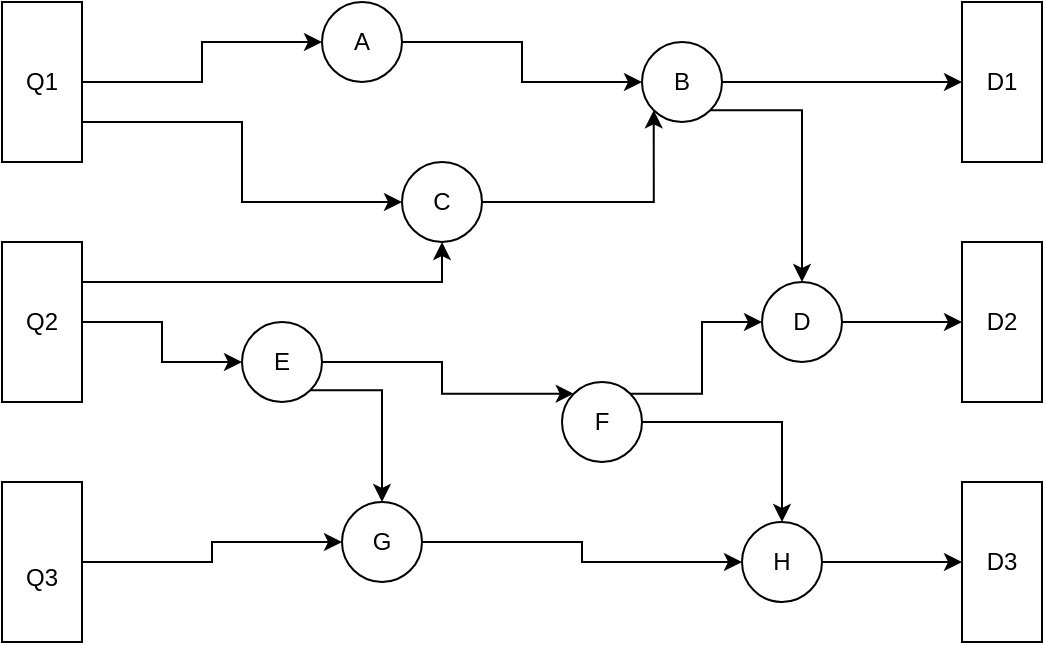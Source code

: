<mxfile version="13.6.2" type="device" pages="2"><diagram id="TJ7foqWNMStCTBdQZStL" name="Simple Design Graph"><mxGraphModel dx="922" dy="817" grid="1" gridSize="10" guides="1" tooltips="1" connect="1" arrows="1" fold="1" page="1" pageScale="1" pageWidth="850" pageHeight="1100" math="0" shadow="0"><root><mxCell id="0"/><mxCell id="1" parent="0"/><mxCell id="7-dQaFoPZdNVvN8zHN1f-19" style="edgeStyle=orthogonalEdgeStyle;rounded=0;orthogonalLoop=1;jettySize=auto;html=1;exitX=1;exitY=0.5;exitDx=0;exitDy=0;entryX=0;entryY=0.5;entryDx=0;entryDy=0;" edge="1" parent="1" source="7-dQaFoPZdNVvN8zHN1f-2" target="7-dQaFoPZdNVvN8zHN1f-6"><mxGeometry relative="1" as="geometry"/></mxCell><mxCell id="7-dQaFoPZdNVvN8zHN1f-20" style="edgeStyle=orthogonalEdgeStyle;rounded=0;orthogonalLoop=1;jettySize=auto;html=1;exitX=1;exitY=0.75;exitDx=0;exitDy=0;entryX=0;entryY=0.5;entryDx=0;entryDy=0;" edge="1" parent="1" source="7-dQaFoPZdNVvN8zHN1f-2" target="7-dQaFoPZdNVvN8zHN1f-7"><mxGeometry relative="1" as="geometry"/></mxCell><mxCell id="7-dQaFoPZdNVvN8zHN1f-2" value="Q1" style="rounded=0;whiteSpace=wrap;html=1;" vertex="1" parent="1"><mxGeometry x="80" y="160" width="40" height="80" as="geometry"/></mxCell><mxCell id="7-dQaFoPZdNVvN8zHN1f-3" value="D1" style="rounded=0;whiteSpace=wrap;html=1;" vertex="1" parent="1"><mxGeometry x="560" y="160" width="40" height="80" as="geometry"/></mxCell><mxCell id="7-dQaFoPZdNVvN8zHN1f-22" style="edgeStyle=orthogonalEdgeStyle;rounded=0;orthogonalLoop=1;jettySize=auto;html=1;exitX=1;exitY=0.25;exitDx=0;exitDy=0;entryX=0.5;entryY=1;entryDx=0;entryDy=0;" edge="1" parent="1" source="7-dQaFoPZdNVvN8zHN1f-4" target="7-dQaFoPZdNVvN8zHN1f-7"><mxGeometry relative="1" as="geometry"/></mxCell><mxCell id="7-dQaFoPZdNVvN8zHN1f-26" style="edgeStyle=orthogonalEdgeStyle;rounded=0;orthogonalLoop=1;jettySize=auto;html=1;exitX=1;exitY=0.5;exitDx=0;exitDy=0;entryX=0;entryY=0.5;entryDx=0;entryDy=0;" edge="1" parent="1" source="7-dQaFoPZdNVvN8zHN1f-4" target="7-dQaFoPZdNVvN8zHN1f-8"><mxGeometry relative="1" as="geometry"/></mxCell><mxCell id="7-dQaFoPZdNVvN8zHN1f-4" value="Q2" style="rounded=0;whiteSpace=wrap;html=1;" vertex="1" parent="1"><mxGeometry x="80" y="280" width="40" height="80" as="geometry"/></mxCell><mxCell id="7-dQaFoPZdNVvN8zHN1f-31" style="edgeStyle=orthogonalEdgeStyle;rounded=0;orthogonalLoop=1;jettySize=auto;html=1;exitX=1;exitY=0.5;exitDx=0;exitDy=0;entryX=0;entryY=0.5;entryDx=0;entryDy=0;" edge="1" parent="1" source="7-dQaFoPZdNVvN8zHN1f-5" target="7-dQaFoPZdNVvN8zHN1f-12"><mxGeometry relative="1" as="geometry"/></mxCell><mxCell id="7-dQaFoPZdNVvN8zHN1f-5" value="&lt;br&gt;Q3" style="rounded=0;whiteSpace=wrap;html=1;" vertex="1" parent="1"><mxGeometry x="80" y="400" width="40" height="80" as="geometry"/></mxCell><mxCell id="7-dQaFoPZdNVvN8zHN1f-24" style="edgeStyle=orthogonalEdgeStyle;rounded=0;orthogonalLoop=1;jettySize=auto;html=1;exitX=1;exitY=0.5;exitDx=0;exitDy=0;entryX=0;entryY=0.5;entryDx=0;entryDy=0;" edge="1" parent="1" source="7-dQaFoPZdNVvN8zHN1f-6" target="7-dQaFoPZdNVvN8zHN1f-9"><mxGeometry relative="1" as="geometry"/></mxCell><mxCell id="7-dQaFoPZdNVvN8zHN1f-6" value="A" style="ellipse;whiteSpace=wrap;html=1;aspect=fixed;" vertex="1" parent="1"><mxGeometry x="240" y="160" width="40" height="40" as="geometry"/></mxCell><mxCell id="7-dQaFoPZdNVvN8zHN1f-23" style="edgeStyle=orthogonalEdgeStyle;rounded=0;orthogonalLoop=1;jettySize=auto;html=1;exitX=1;exitY=0.5;exitDx=0;exitDy=0;entryX=0;entryY=1;entryDx=0;entryDy=0;" edge="1" parent="1" source="7-dQaFoPZdNVvN8zHN1f-7" target="7-dQaFoPZdNVvN8zHN1f-9"><mxGeometry relative="1" as="geometry"/></mxCell><mxCell id="7-dQaFoPZdNVvN8zHN1f-7" value="C" style="ellipse;whiteSpace=wrap;html=1;aspect=fixed;" vertex="1" parent="1"><mxGeometry x="280" y="240" width="40" height="40" as="geometry"/></mxCell><mxCell id="7-dQaFoPZdNVvN8zHN1f-28" style="edgeStyle=orthogonalEdgeStyle;rounded=0;orthogonalLoop=1;jettySize=auto;html=1;exitX=1;exitY=1;exitDx=0;exitDy=0;entryX=0.5;entryY=0;entryDx=0;entryDy=0;" edge="1" parent="1" source="7-dQaFoPZdNVvN8zHN1f-8" target="7-dQaFoPZdNVvN8zHN1f-12"><mxGeometry relative="1" as="geometry"/></mxCell><mxCell id="7-dQaFoPZdNVvN8zHN1f-29" style="edgeStyle=orthogonalEdgeStyle;rounded=0;orthogonalLoop=1;jettySize=auto;html=1;exitX=1;exitY=0.5;exitDx=0;exitDy=0;entryX=0;entryY=0;entryDx=0;entryDy=0;" edge="1" parent="1" source="7-dQaFoPZdNVvN8zHN1f-8" target="7-dQaFoPZdNVvN8zHN1f-13"><mxGeometry relative="1" as="geometry"/></mxCell><mxCell id="7-dQaFoPZdNVvN8zHN1f-8" value="E" style="ellipse;whiteSpace=wrap;html=1;aspect=fixed;" vertex="1" parent="1"><mxGeometry x="200" y="320" width="40" height="40" as="geometry"/></mxCell><mxCell id="7-dQaFoPZdNVvN8zHN1f-16" style="edgeStyle=orthogonalEdgeStyle;rounded=0;orthogonalLoop=1;jettySize=auto;html=1;exitX=1;exitY=0.5;exitDx=0;exitDy=0;entryX=0;entryY=0.5;entryDx=0;entryDy=0;" edge="1" parent="1" source="7-dQaFoPZdNVvN8zHN1f-9" target="7-dQaFoPZdNVvN8zHN1f-3"><mxGeometry relative="1" as="geometry"/></mxCell><mxCell id="7-dQaFoPZdNVvN8zHN1f-25" style="edgeStyle=orthogonalEdgeStyle;rounded=0;orthogonalLoop=1;jettySize=auto;html=1;exitX=1;exitY=1;exitDx=0;exitDy=0;entryX=0.5;entryY=0;entryDx=0;entryDy=0;" edge="1" parent="1" source="7-dQaFoPZdNVvN8zHN1f-9" target="7-dQaFoPZdNVvN8zHN1f-15"><mxGeometry relative="1" as="geometry"/></mxCell><mxCell id="7-dQaFoPZdNVvN8zHN1f-9" value="B" style="ellipse;whiteSpace=wrap;html=1;aspect=fixed;" vertex="1" parent="1"><mxGeometry x="400" y="180" width="40" height="40" as="geometry"/></mxCell><mxCell id="7-dQaFoPZdNVvN8zHN1f-10" value="D2" style="rounded=0;whiteSpace=wrap;html=1;" vertex="1" parent="1"><mxGeometry x="560" y="280" width="40" height="80" as="geometry"/></mxCell><mxCell id="7-dQaFoPZdNVvN8zHN1f-11" value="D3" style="rounded=0;whiteSpace=wrap;html=1;" vertex="1" parent="1"><mxGeometry x="560" y="400" width="40" height="80" as="geometry"/></mxCell><mxCell id="7-dQaFoPZdNVvN8zHN1f-32" style="edgeStyle=orthogonalEdgeStyle;rounded=0;orthogonalLoop=1;jettySize=auto;html=1;exitX=1;exitY=0.5;exitDx=0;exitDy=0;entryX=0;entryY=0.5;entryDx=0;entryDy=0;" edge="1" parent="1" source="7-dQaFoPZdNVvN8zHN1f-12" target="7-dQaFoPZdNVvN8zHN1f-14"><mxGeometry relative="1" as="geometry"/></mxCell><mxCell id="7-dQaFoPZdNVvN8zHN1f-12" value="G" style="ellipse;whiteSpace=wrap;html=1;aspect=fixed;" vertex="1" parent="1"><mxGeometry x="250" y="410" width="40" height="40" as="geometry"/></mxCell><mxCell id="7-dQaFoPZdNVvN8zHN1f-30" style="edgeStyle=orthogonalEdgeStyle;rounded=0;orthogonalLoop=1;jettySize=auto;html=1;exitX=1;exitY=0.5;exitDx=0;exitDy=0;entryX=0.5;entryY=0;entryDx=0;entryDy=0;" edge="1" parent="1" source="7-dQaFoPZdNVvN8zHN1f-13" target="7-dQaFoPZdNVvN8zHN1f-14"><mxGeometry relative="1" as="geometry"/></mxCell><mxCell id="7-dQaFoPZdNVvN8zHN1f-33" style="edgeStyle=orthogonalEdgeStyle;rounded=0;orthogonalLoop=1;jettySize=auto;html=1;exitX=1;exitY=0;exitDx=0;exitDy=0;entryX=0;entryY=0.5;entryDx=0;entryDy=0;" edge="1" parent="1" source="7-dQaFoPZdNVvN8zHN1f-13" target="7-dQaFoPZdNVvN8zHN1f-15"><mxGeometry relative="1" as="geometry"/></mxCell><mxCell id="7-dQaFoPZdNVvN8zHN1f-13" value="F" style="ellipse;whiteSpace=wrap;html=1;aspect=fixed;" vertex="1" parent="1"><mxGeometry x="360" y="350" width="40" height="40" as="geometry"/></mxCell><mxCell id="7-dQaFoPZdNVvN8zHN1f-18" style="edgeStyle=orthogonalEdgeStyle;rounded=0;orthogonalLoop=1;jettySize=auto;html=1;exitX=1;exitY=0.5;exitDx=0;exitDy=0;entryX=0;entryY=0.5;entryDx=0;entryDy=0;" edge="1" parent="1" source="7-dQaFoPZdNVvN8zHN1f-14" target="7-dQaFoPZdNVvN8zHN1f-11"><mxGeometry relative="1" as="geometry"/></mxCell><mxCell id="7-dQaFoPZdNVvN8zHN1f-14" value="H" style="ellipse;whiteSpace=wrap;html=1;aspect=fixed;" vertex="1" parent="1"><mxGeometry x="450" y="420" width="40" height="40" as="geometry"/></mxCell><mxCell id="7-dQaFoPZdNVvN8zHN1f-17" style="edgeStyle=orthogonalEdgeStyle;rounded=0;orthogonalLoop=1;jettySize=auto;html=1;exitX=1;exitY=0.5;exitDx=0;exitDy=0;entryX=0;entryY=0.5;entryDx=0;entryDy=0;" edge="1" parent="1" source="7-dQaFoPZdNVvN8zHN1f-15" target="7-dQaFoPZdNVvN8zHN1f-10"><mxGeometry relative="1" as="geometry"/></mxCell><mxCell id="7-dQaFoPZdNVvN8zHN1f-15" value="D" style="ellipse;whiteSpace=wrap;html=1;aspect=fixed;" vertex="1" parent="1"><mxGeometry x="460" y="300" width="40" height="40" as="geometry"/></mxCell></root></mxGraphModel></diagram><diagram name="Topological Sort" id="ElSBNzRitXhwXJDlzFSK"><mxGraphModel dx="1106" dy="980" grid="1" gridSize="10" guides="1" tooltips="1" connect="1" arrows="1" fold="1" page="1" pageScale="1" pageWidth="850" pageHeight="1100" math="0" shadow="0"><root><mxCell id="jrfSSQJUK_C5ceEkA2Mr-0"/><mxCell id="jrfSSQJUK_C5ceEkA2Mr-1" parent="jrfSSQJUK_C5ceEkA2Mr-0"/><mxCell id="jrfSSQJUK_C5ceEkA2Mr-32" style="edgeStyle=orthogonalEdgeStyle;rounded=0;orthogonalLoop=1;jettySize=auto;html=1;exitX=0.5;exitY=1;exitDx=0;exitDy=0;entryX=0.5;entryY=1;entryDx=0;entryDy=0;" edge="1" parent="jrfSSQJUK_C5ceEkA2Mr-1" source="jrfSSQJUK_C5ceEkA2Mr-33" target="jrfSSQJUK_C5ceEkA2Mr-38"><mxGeometry relative="1" as="geometry"/></mxCell><mxCell id="jrfSSQJUK_C5ceEkA2Mr-33" value="A" style="ellipse;whiteSpace=wrap;html=1;aspect=fixed;" vertex="1" parent="jrfSSQJUK_C5ceEkA2Mr-1"><mxGeometry x="40" y="560" width="40" height="40" as="geometry"/></mxCell><mxCell id="jrfSSQJUK_C5ceEkA2Mr-34" style="edgeStyle=orthogonalEdgeStyle;rounded=0;orthogonalLoop=1;jettySize=auto;html=1;exitX=1;exitY=0.5;exitDx=0;exitDy=0;entryX=0;entryY=0.5;entryDx=0;entryDy=0;" edge="1" parent="jrfSSQJUK_C5ceEkA2Mr-1" source="jrfSSQJUK_C5ceEkA2Mr-35" target="jrfSSQJUK_C5ceEkA2Mr-38"><mxGeometry relative="1" as="geometry"/></mxCell><mxCell id="jrfSSQJUK_C5ceEkA2Mr-35" value="C" style="ellipse;whiteSpace=wrap;html=1;aspect=fixed;" vertex="1" parent="jrfSSQJUK_C5ceEkA2Mr-1"><mxGeometry x="100" y="560" width="40" height="40" as="geometry"/></mxCell><mxCell id="jrfSSQJUK_C5ceEkA2Mr-36" style="edgeStyle=orthogonalEdgeStyle;rounded=0;orthogonalLoop=1;jettySize=auto;html=1;exitX=0.5;exitY=0;exitDx=0;exitDy=0;entryX=0.5;entryY=0;entryDx=0;entryDy=0;" edge="1" parent="jrfSSQJUK_C5ceEkA2Mr-1" source="jrfSSQJUK_C5ceEkA2Mr-38" target="jrfSSQJUK_C5ceEkA2Mr-48"><mxGeometry relative="1" as="geometry"/></mxCell><mxCell id="jrfSSQJUK_C5ceEkA2Mr-37" style="edgeStyle=orthogonalEdgeStyle;rounded=0;orthogonalLoop=1;jettySize=auto;html=1;exitX=1;exitY=0.5;exitDx=0;exitDy=0;entryX=0;entryY=0.5;entryDx=0;entryDy=0;" edge="1" parent="jrfSSQJUK_C5ceEkA2Mr-1" source="jrfSSQJUK_C5ceEkA2Mr-38" target="jrfSSQJUK_C5ceEkA2Mr-51"><mxGeometry relative="1" as="geometry"/></mxCell><mxCell id="jrfSSQJUK_C5ceEkA2Mr-38" value="B" style="ellipse;whiteSpace=wrap;html=1;aspect=fixed;" vertex="1" parent="jrfSSQJUK_C5ceEkA2Mr-1"><mxGeometry x="160" y="560" width="40" height="40" as="geometry"/></mxCell><mxCell id="jrfSSQJUK_C5ceEkA2Mr-39" style="edgeStyle=orthogonalEdgeStyle;rounded=0;orthogonalLoop=1;jettySize=auto;html=1;exitX=1;exitY=0.5;exitDx=0;exitDy=0;entryX=0;entryY=0.5;entryDx=0;entryDy=0;" edge="1" parent="jrfSSQJUK_C5ceEkA2Mr-1" source="jrfSSQJUK_C5ceEkA2Mr-41" target="jrfSSQJUK_C5ceEkA2Mr-43"><mxGeometry relative="1" as="geometry"/></mxCell><mxCell id="jrfSSQJUK_C5ceEkA2Mr-40" style="edgeStyle=orthogonalEdgeStyle;rounded=0;orthogonalLoop=1;jettySize=auto;html=1;exitX=0.5;exitY=1;exitDx=0;exitDy=0;entryX=0.5;entryY=1;entryDx=0;entryDy=0;" edge="1" parent="jrfSSQJUK_C5ceEkA2Mr-1" source="jrfSSQJUK_C5ceEkA2Mr-41" target="jrfSSQJUK_C5ceEkA2Mr-46"><mxGeometry relative="1" as="geometry"/></mxCell><mxCell id="jrfSSQJUK_C5ceEkA2Mr-41" value="E" style="ellipse;whiteSpace=wrap;html=1;aspect=fixed;" vertex="1" parent="jrfSSQJUK_C5ceEkA2Mr-1"><mxGeometry x="280" y="560" width="40" height="40" as="geometry"/></mxCell><mxCell id="jrfSSQJUK_C5ceEkA2Mr-42" style="edgeStyle=orthogonalEdgeStyle;rounded=0;orthogonalLoop=1;jettySize=auto;html=1;exitX=0.5;exitY=1;exitDx=0;exitDy=0;entryX=0.5;entryY=1;entryDx=0;entryDy=0;" edge="1" parent="jrfSSQJUK_C5ceEkA2Mr-1" source="jrfSSQJUK_C5ceEkA2Mr-43" target="jrfSSQJUK_C5ceEkA2Mr-50"><mxGeometry relative="1" as="geometry"><Array as="points"><mxPoint x="360" y="640"/><mxPoint x="600" y="640"/></Array></mxGeometry></mxCell><mxCell id="jrfSSQJUK_C5ceEkA2Mr-43" value="G" style="ellipse;whiteSpace=wrap;html=1;aspect=fixed;" vertex="1" parent="jrfSSQJUK_C5ceEkA2Mr-1"><mxGeometry x="340" y="560" width="40" height="40" as="geometry"/></mxCell><mxCell id="jrfSSQJUK_C5ceEkA2Mr-44" style="edgeStyle=orthogonalEdgeStyle;rounded=0;orthogonalLoop=1;jettySize=auto;html=1;exitX=1;exitY=0.5;exitDx=0;exitDy=0;entryX=0;entryY=0.5;entryDx=0;entryDy=0;" edge="1" parent="jrfSSQJUK_C5ceEkA2Mr-1" source="jrfSSQJUK_C5ceEkA2Mr-46" target="jrfSSQJUK_C5ceEkA2Mr-48"><mxGeometry relative="1" as="geometry"/></mxCell><mxCell id="jrfSSQJUK_C5ceEkA2Mr-45" style="edgeStyle=orthogonalEdgeStyle;rounded=0;orthogonalLoop=1;jettySize=auto;html=1;exitX=0.5;exitY=0;exitDx=0;exitDy=0;entryX=0.5;entryY=0;entryDx=0;entryDy=0;" edge="1" parent="jrfSSQJUK_C5ceEkA2Mr-1" source="jrfSSQJUK_C5ceEkA2Mr-46" target="jrfSSQJUK_C5ceEkA2Mr-50"><mxGeometry relative="1" as="geometry"><Array as="points"><mxPoint x="420" y="520"/><mxPoint x="600" y="520"/></Array></mxGeometry></mxCell><mxCell id="jrfSSQJUK_C5ceEkA2Mr-46" value="F" style="ellipse;whiteSpace=wrap;html=1;aspect=fixed;" vertex="1" parent="jrfSSQJUK_C5ceEkA2Mr-1"><mxGeometry x="400" y="560" width="40" height="40" as="geometry"/></mxCell><mxCell id="jrfSSQJUK_C5ceEkA2Mr-47" style="edgeStyle=orthogonalEdgeStyle;rounded=0;orthogonalLoop=1;jettySize=auto;html=1;exitX=1;exitY=0.5;exitDx=0;exitDy=0;entryX=0;entryY=0.5;entryDx=0;entryDy=0;" edge="1" parent="jrfSSQJUK_C5ceEkA2Mr-1" source="jrfSSQJUK_C5ceEkA2Mr-48" target="jrfSSQJUK_C5ceEkA2Mr-52"><mxGeometry relative="1" as="geometry"/></mxCell><mxCell id="jrfSSQJUK_C5ceEkA2Mr-48" value="D" style="ellipse;whiteSpace=wrap;html=1;aspect=fixed;" vertex="1" parent="jrfSSQJUK_C5ceEkA2Mr-1"><mxGeometry x="460" y="560" width="40" height="40" as="geometry"/></mxCell><mxCell id="jrfSSQJUK_C5ceEkA2Mr-49" style="edgeStyle=orthogonalEdgeStyle;rounded=0;orthogonalLoop=1;jettySize=auto;html=1;exitX=1;exitY=0.5;exitDx=0;exitDy=0;entryX=0;entryY=0.5;entryDx=0;entryDy=0;" edge="1" parent="jrfSSQJUK_C5ceEkA2Mr-1" source="jrfSSQJUK_C5ceEkA2Mr-50" target="jrfSSQJUK_C5ceEkA2Mr-53"><mxGeometry relative="1" as="geometry"/></mxCell><mxCell id="jrfSSQJUK_C5ceEkA2Mr-50" value="H" style="ellipse;whiteSpace=wrap;html=1;aspect=fixed;" vertex="1" parent="jrfSSQJUK_C5ceEkA2Mr-1"><mxGeometry x="580" y="560" width="40" height="40" as="geometry"/></mxCell><mxCell id="jrfSSQJUK_C5ceEkA2Mr-51" value="D1" style="whiteSpace=wrap;html=1;aspect=fixed;" vertex="1" parent="jrfSSQJUK_C5ceEkA2Mr-1"><mxGeometry x="220" y="560" width="40" height="40" as="geometry"/></mxCell><mxCell id="jrfSSQJUK_C5ceEkA2Mr-52" value="D2" style="whiteSpace=wrap;html=1;aspect=fixed;" vertex="1" parent="jrfSSQJUK_C5ceEkA2Mr-1"><mxGeometry x="520" y="560" width="40" height="40" as="geometry"/></mxCell><mxCell id="jrfSSQJUK_C5ceEkA2Mr-53" value="D3" style="whiteSpace=wrap;html=1;aspect=fixed;" vertex="1" parent="jrfSSQJUK_C5ceEkA2Mr-1"><mxGeometry x="640" y="560" width="40" height="40" as="geometry"/></mxCell></root></mxGraphModel></diagram></mxfile>